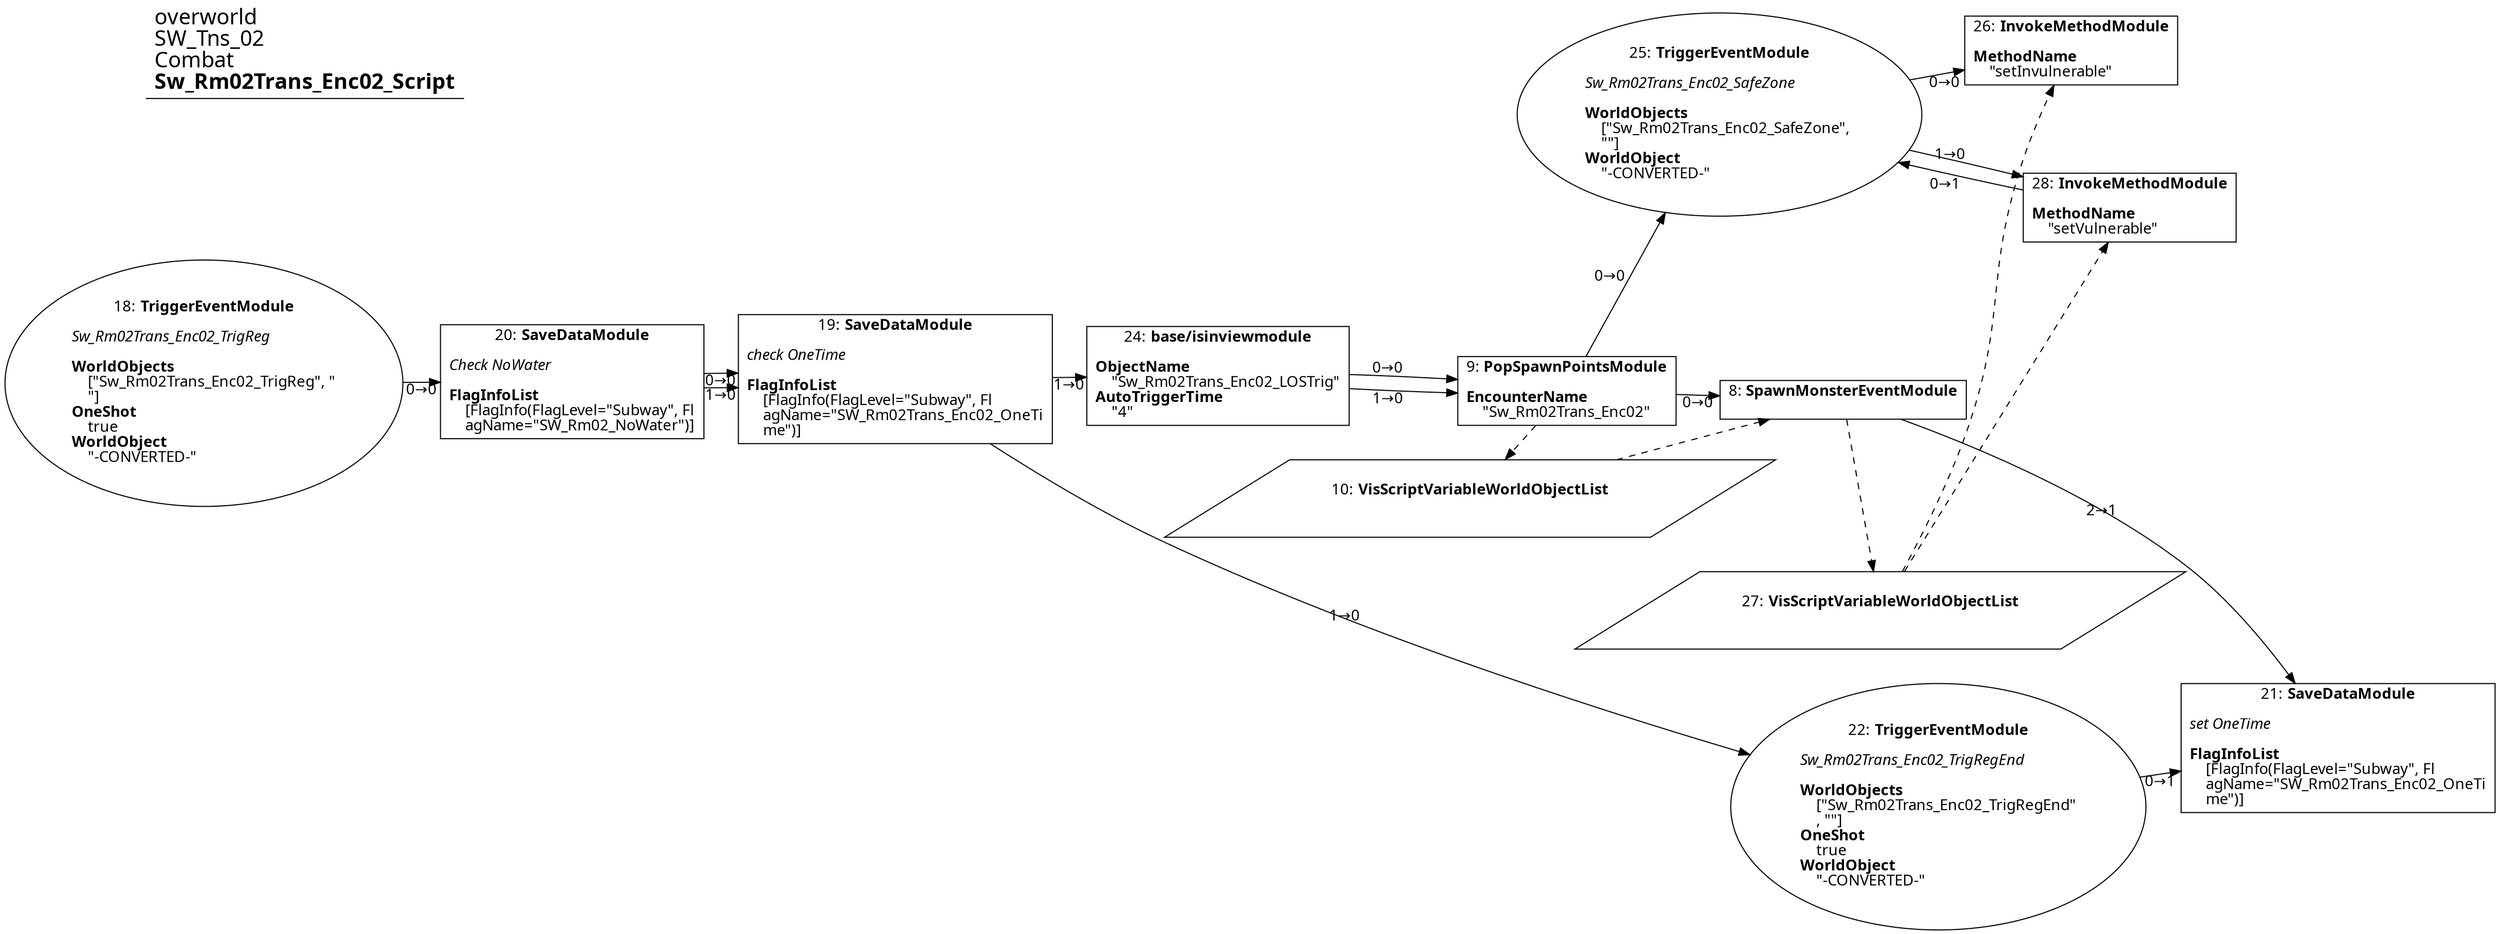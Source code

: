 digraph {
    layout = fdp;
    overlap = prism;
    sep = "+16";
    splines = spline;

    node [ shape = box ];

    graph [ fontname = "Segoe UI" ];
    node [ fontname = "Segoe UI" ];
    edge [ fontname = "Segoe UI" ];

    8 [ label = <8: <b>SpawnMonsterEventModule</b><br/><br/>> ];
    8 [ pos = "1.0170001,-0.142!" ];
    8 -> 21 [ label = "2→1" ];
    10 -> 8 [ style = dashed ];
    8 -> 27 [ style = dashed ];

    9 [ label = <9: <b>PopSpawnPointsModule</b><br/><br/><b>EncounterName</b><br align="left"/>    &quot;Sw_Rm02Trans_Enc02&quot;<br align="left"/>> ];
    9 [ pos = "0.763,-0.142!" ];
    9 -> 25 [ label = "0→0" ];
    9 -> 8 [ label = "0→0" ];
    9 -> 10 [ style = dashed ];

    10 [ label = <10: <b>VisScriptVariableWorldObjectList</b><br/><br/>> ];
    10 [ shape = parallelogram ]
    10 [ pos = "0.78400004,-0.27100003!" ];

    18 [ label = <18: <b>TriggerEventModule</b><br/><br/><i>Sw_Rm02Trans_Enc02_TrigReg<br align="left"/></i><br align="left"/><b>WorldObjects</b><br align="left"/>    [&quot;Sw_Rm02Trans_Enc02_TrigReg&quot;, &quot;<br align="left"/>    &quot;]<br align="left"/><b>OneShot</b><br align="left"/>    true<br align="left"/><b>WorldObject</b><br align="left"/>    &quot;-CONVERTED-&quot;<br align="left"/>> ];
    18 [ shape = oval ]
    18 [ pos = "-0.344,-0.12200001!" ];
    18 -> 20 [ label = "0→0" ];

    19 [ label = <19: <b>SaveDataModule</b><br/><br/><i>check OneTime<br align="left"/></i><br align="left"/><b>FlagInfoList</b><br align="left"/>    [FlagInfo(FlagLevel=&quot;Subway&quot;, Fl<br align="left"/>    agName=&quot;SW_Rm02Trans_Enc02_OneTi<br align="left"/>    me&quot;)]<br align="left"/>> ];
    19 [ pos = "0.115,-0.123!" ];
    19 -> 22 [ label = "1→0" ];
    19 -> 24 [ label = "1→0" ];

    20 [ label = <20: <b>SaveDataModule</b><br/><br/><i>Check NoWater<br align="left"/></i><br align="left"/><b>FlagInfoList</b><br align="left"/>    [FlagInfo(FlagLevel=&quot;Subway&quot;, Fl<br align="left"/>    agName=&quot;SW_Rm02_NoWater&quot;)]<br align="left"/>> ];
    20 [ pos = "-0.112,-0.123!" ];
    20 -> 19 [ label = "0→0" ];
    20 -> 19 [ label = "1→0" ];

    21 [ label = <21: <b>SaveDataModule</b><br/><br/><i>set OneTime<br align="left"/></i><br align="left"/><b>FlagInfoList</b><br align="left"/>    [FlagInfo(FlagLevel=&quot;Subway&quot;, Fl<br align="left"/>    agName=&quot;SW_Rm02Trans_Enc02_OneTi<br align="left"/>    me&quot;)]<br align="left"/>> ];
    21 [ pos = "1.386,-0.47200003!" ];

    22 [ label = <22: <b>TriggerEventModule</b><br/><br/><i>Sw_Rm02Trans_Enc02_TrigRegEnd<br align="left"/></i><br align="left"/><b>WorldObjects</b><br align="left"/>    [&quot;Sw_Rm02Trans_Enc02_TrigRegEnd&quot;<br align="left"/>    , &quot;&quot;]<br align="left"/><b>OneShot</b><br align="left"/>    true<br align="left"/><b>WorldObject</b><br align="left"/>    &quot;-CONVERTED-&quot;<br align="left"/>> ];
    22 [ shape = oval ]
    22 [ pos = "1.12,-0.49500003!" ];
    22 -> 21 [ label = "0→1" ];

    24 [ label = <24: <b>base/isinviewmodule</b><br/><br/><b>ObjectName</b><br align="left"/>    &quot;Sw_Rm02Trans_Enc02_LOSTrig&quot;<br align="left"/><b>AutoTriggerTime</b><br align="left"/>    &quot;4&quot;<br align="left"/>> ];
    24 [ pos = "0.46100003,-0.13800001!" ];
    24 -> 9 [ label = "0→0" ];
    24 -> 9 [ label = "1→0" ];

    25 [ label = <25: <b>TriggerEventModule</b><br/><br/><i>Sw_Rm02Trans_Enc02_SafeZone<br align="left"/></i><br align="left"/><b>WorldObjects</b><br align="left"/>    [&quot;Sw_Rm02Trans_Enc02_SafeZone&quot;, <br align="left"/>    &quot;&quot;]<br align="left"/><b>WorldObject</b><br align="left"/>    &quot;-CONVERTED-&quot;<br align="left"/>> ];
    25 [ shape = oval ]
    25 [ pos = "0.90200007,0.132!" ];
    25 -> 26 [ label = "0→0" ];
    25 -> 28 [ label = "1→0" ];

    26 [ label = <26: <b>InvokeMethodModule</b><br/><br/><b>MethodName</b><br align="left"/>    &quot;setInvulnerable&quot;<br align="left"/>> ];
    26 [ pos = "1.25,0.201!" ];
    27 -> 26 [ style = dashed ];

    27 [ label = <27: <b>VisScriptVariableWorldObjectList</b><br/><br/>> ];
    27 [ shape = parallelogram ]
    27 [ pos = "1.057,-0.34800002!" ];

    28 [ label = <28: <b>InvokeMethodModule</b><br/><br/><b>MethodName</b><br align="left"/>    &quot;setVulnerable&quot;<br align="left"/>> ];
    28 [ pos = "1.3030001,0.048!" ];
    28 -> 25 [ label = "0→1" ];
    27 -> 28 [ style = dashed ];

    title [ pos = "-0.34500003,0.202!" ];
    title [ shape = underline ];
    title [ label = <<font point-size="20">overworld<br align="left"/>SW_Tns_02<br align="left"/>Combat<br align="left"/><b>Sw_Rm02Trans_Enc02_Script</b><br align="left"/></font>> ];
}
